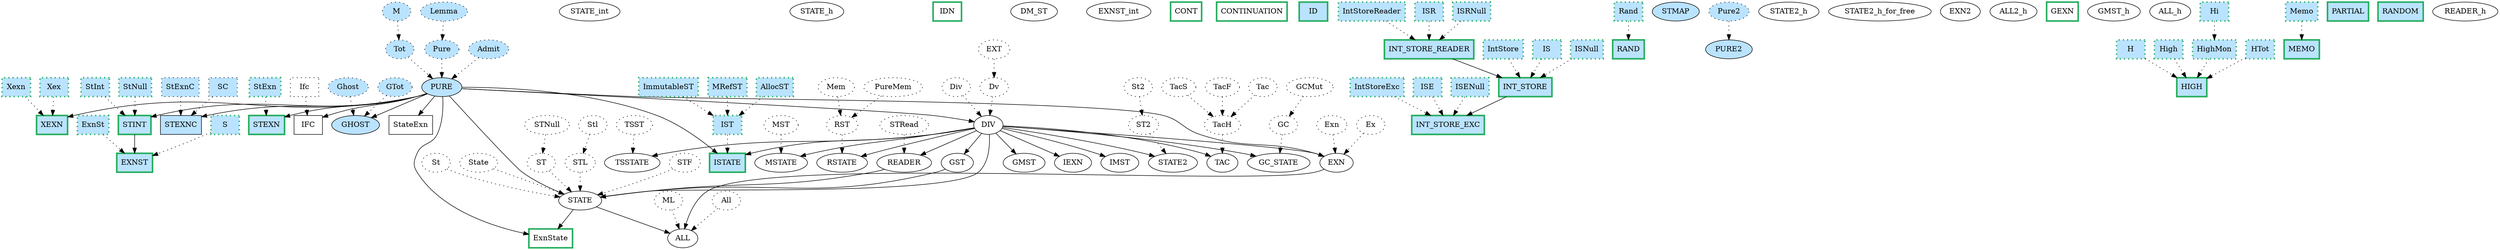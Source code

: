 digraph G {
GC_STATE;
EXN;
STATE_int;
STATE_h;
IDN[shape="box",color="#27ae60",penwidth="3"];
DM_ST;
EXNST_int;
EXNST[style="filled",fillcolor="#bae3ff",shape="box",color="#27ae60",penwidth="3"];
STEXN[style="filled",fillcolor="#bae3ff",shape="box",color="#27ae60",penwidth="3"];
STATE;
IFC[shape="box"];
CONT[shape="box",color="#27ae60",penwidth="3"];
XEXN[style="filled",fillcolor="#bae3ff",shape="box",color="#27ae60",penwidth="3"];
CONTINUATION[shape="box",color="#27ae60",penwidth="3"];
ID[style="filled",fillcolor="#bae3ff",shape="box",color="#27ae60",penwidth="3"];
STINT[style="filled",fillcolor="#bae3ff",shape="box",color="#27ae60",penwidth="3"];
INT_STORE[style="filled",fillcolor="#bae3ff",shape="box",color="#27ae60",penwidth="3"];
INT_STORE_EXC[style="filled",fillcolor="#bae3ff",shape="box",color="#27ae60",penwidth="3"];
INT_STORE_READER[style="filled",fillcolor="#bae3ff",shape="box",color="#27ae60",penwidth="3"];
RAND[style="filled",fillcolor="#bae3ff",shape="box",color="#27ae60",penwidth="3"];
STEXNC[style="filled",fillcolor="#bae3ff",shape="box"];
STMAP[style="filled",fillcolor="#bae3ff"];
PURE2[style="filled",fillcolor="#bae3ff"];
STATE2_h;
STATE2_h_for_free;
EXN2;
ALL2_h;
ExnState[shape="box",color="#27ae60",penwidth="3"];
StateExn[shape="box"];
GEXN[shape="box",color="#27ae60",penwidth="3"];
GMST;
GMST_h;
IEXN;
IMST;
RSTATE;
GHOST[style="filled",fillcolor="#bae3ff"];
DIV;
PURE[style="filled",fillcolor="#bae3ff"];
ALL_h;
ISTATE[style="filled",fillcolor="#bae3ff",shape="box",color="#27ae60",penwidth="3"];
TSSTATE;
MSTATE;
HIGH[style="filled",fillcolor="#bae3ff",shape="box",color="#27ae60",penwidth="3"];
MEMO[style="filled",fillcolor="#bae3ff",shape="box",color="#27ae60",penwidth="3"];
PARTIAL[style="filled",fillcolor="#bae3ff",shape="box",color="#27ae60",penwidth="3"];
RANDOM[style="filled",fillcolor="#bae3ff",shape="box",color="#27ae60",penwidth="3"];
ALL;
READER;
READER_h;
STATE2;
GST;
TAC;
GC[style="dotted"];
GCMut[style="dotted"];
ST[style="dotted"];
Exn[style="dotted"];
Ex[style="dotted"];
ExnSt[style="dotted,filled",fillcolor="#bae3ff",shape="box",color="#27ae60",penwidth="3"];
S[style="dotted,filled",fillcolor="#bae3ff",shape="box",color="#27ae60",penwidth="3"];
STNull[style="dotted"];
Ifc[style="dotted",shape="box"];
StInt[style="dotted,filled",fillcolor="#bae3ff",shape="box",color="#27ae60",penwidth="3"];
StNull[style="dotted,filled",fillcolor="#bae3ff",shape="box",color="#27ae60",penwidth="3"];
IntStore[style="dotted,filled",fillcolor="#bae3ff",shape="box",color="#27ae60",penwidth="3"];
IS[style="dotted,filled",fillcolor="#bae3ff",shape="box",color="#27ae60",penwidth="3"];
IntStoreExc[style="dotted,filled",fillcolor="#bae3ff",shape="box",color="#27ae60",penwidth="3"];
ISE[style="dotted,filled",fillcolor="#bae3ff",shape="box",color="#27ae60",penwidth="3"];
ISENull[style="dotted,filled",fillcolor="#bae3ff",shape="box",color="#27ae60",penwidth="3"];
ISNull[style="dotted,filled",fillcolor="#bae3ff",shape="box",color="#27ae60",penwidth="3"];
IntStoreReader[style="dotted,filled",fillcolor="#bae3ff",shape="box",color="#27ae60",penwidth="3"];
ISR[style="dotted,filled",fillcolor="#bae3ff",shape="box",color="#27ae60",penwidth="3"];
ISRNull[style="dotted,filled",fillcolor="#bae3ff",shape="box",color="#27ae60",penwidth="3"];
Rand[style="dotted,filled",fillcolor="#bae3ff",shape="box",color="#27ae60",penwidth="3"];
StExn[style="dotted,filled",fillcolor="#bae3ff",shape="box",color="#27ae60",penwidth="3"];
StExnC[style="dotted,filled",fillcolor="#bae3ff",shape="box"];
SC[style="dotted,filled",fillcolor="#bae3ff",shape="box"];
Pure2[style="dotted,filled",fillcolor="#bae3ff"];
St[style="dotted"];
RST[style="dotted"];
Mem[style="dotted"];
PureMem[style="dotted"];
State[style="dotted"];
STL[style="dotted"];
Stl[style="dotted"];
STF[style="dotted"];
Pure[style="dotted,filled",fillcolor="#bae3ff"];
Admit[style="dotted,filled",fillcolor="#bae3ff"];
Ghost[style="dotted,filled",fillcolor="#bae3ff"];
Lemma[style="dotted,filled",fillcolor="#bae3ff"];
Div[style="dotted"];
IST[style="dotted,filled",fillcolor="#bae3ff",shape="box",color="#27ae60",penwidth="3"];
AllocST[style="dotted,filled",fillcolor="#bae3ff",shape="box",color="#27ae60",penwidth="3"];
ImmutableST[style="dotted,filled",fillcolor="#bae3ff",shape="box",color="#27ae60",penwidth="3"];
MRefST[style="dotted,filled",fillcolor="#bae3ff",shape="box",color="#27ae60",penwidth="3"];
TSST[style="dotted"];
MST[style="dotted"];
Xexn[style="dotted,filled",fillcolor="#bae3ff",shape="box",color="#27ae60",penwidth="3"];
Xex[style="dotted,filled",fillcolor="#bae3ff",shape="box",color="#27ae60",penwidth="3"];
H[style="dotted,filled",fillcolor="#bae3ff",shape="box",color="#27ae60",penwidth="3"];
High[style="dotted,filled",fillcolor="#bae3ff",shape="box",color="#27ae60",penwidth="3"];
HighMon[style="dotted,filled",fillcolor="#bae3ff",shape="box",color="#27ae60",penwidth="3"];
Hi[style="dotted,filled",fillcolor="#bae3ff",shape="box",color="#27ae60",penwidth="3"];
HTot[style="dotted,filled",fillcolor="#bae3ff",shape="box",color="#27ae60",penwidth="3"];
Memo[style="dotted,filled",fillcolor="#bae3ff",shape="box",color="#27ae60",penwidth="3"];
All[style="dotted"];
ML[style="dotted"];
Dv[style="dotted"];
EXT[style="dotted"];
STRead[style="dotted"];
ST2[style="dotted"];
St2[style="dotted"];
TacH[style="dotted"];
Tac[style="dotted"];
TacS[style="dotted"];
TacF[style="dotted"];
Tot[style="dotted,filled",fillcolor="#bae3ff"];
GTot[style="dotted,filled",fillcolor="#bae3ff"];
M[style="dotted,filled",fillcolor="#bae3ff"];
EXN->ALL;
STATE->ExnState;
STATE->ALL;
STINT->EXNST;
INT_STORE->INT_STORE_EXC;
INT_STORE_READER->INT_STORE;
DIV->GC_STATE;
DIV->GMST;
DIV->IEXN;
DIV->IMST;
DIV->STATE;
DIV->RSTATE;
DIV->EXN;
DIV->ISTATE;
DIV->TSSTATE;
DIV->MSTATE;
DIV->READER;
DIV->STATE2;
DIV->GST;
DIV->TAC;
PURE->STATE;
PURE->IFC;
PURE->STINT;
PURE->STEXN;
PURE->STEXNC;
PURE->EXN;
PURE->ExnState;
PURE->StateExn;
PURE->GHOST;
PURE->DIV;
PURE->ISTATE;
PURE->XEXN;
READER->STATE;
GST->STATE;
GC->GC_STATE[style="dotted"];
GCMut->GC[style="dotted"];
ST->STATE[style="dotted"];
Exn->EXN[style="dotted"];
Ex->EXN[style="dotted"];
ExnSt->EXNST[style="dotted"];
S->EXNST[style="dotted"];
STNull->ST[style="dotted"];
Ifc->IFC[style="dotted"];
StInt->STINT[style="dotted"];
StNull->STINT[style="dotted"];
IntStore->INT_STORE[style="dotted"];
IS->INT_STORE[style="dotted"];
IntStoreExc->INT_STORE_EXC[style="dotted"];
ISE->INT_STORE_EXC[style="dotted"];
ISENull->INT_STORE_EXC[style="dotted"];
ISNull->INT_STORE[style="dotted"];
IntStoreReader->INT_STORE_READER[style="dotted"];
ISR->INT_STORE_READER[style="dotted"];
ISRNull->INT_STORE_READER[style="dotted"];
Rand->RAND[style="dotted"];
StExn->STEXN[style="dotted"];
StExnC->STEXNC[style="dotted"];
SC->STEXNC[style="dotted"];
Pure2->PURE2[style="dotted"];
St->STATE[style="dotted"];
RST->RSTATE[style="dotted"];
Mem->RST[style="dotted"];
PureMem->RST[style="dotted"];
State->STATE[style="dotted"];
STL->STATE[style="dotted"];
Stl->STL[style="dotted"];
STF->STATE[style="dotted"];
Pure->PURE[style="dotted"];
Admit->PURE[style="dotted"];
Ghost->GHOST[style="dotted"];
Lemma->Pure[style="dotted"];
Div->DIV[style="dotted"];
IST->ISTATE[style="dotted"];
AllocST->IST[style="dotted"];
ImmutableST->IST[style="dotted"];
MRefST->IST[style="dotted"];
TSST->TSSTATE[style="dotted"];
MST->MSTATE[style="dotted"];
Xexn->XEXN[style="dotted"];
Xex->XEXN[style="dotted"];
H->HIGH[style="dotted"];
High->HIGH[style="dotted"];
HighMon->HIGH[style="dotted"];
Hi->HighMon[style="dotted"];
HTot->HIGH[style="dotted"];
Memo->MEMO[style="dotted"];
All->ALL[style="dotted"];
ML->ALL[style="dotted"];
Dv->DIV[style="dotted"];
EXT->Dv[style="dotted"];
STRead->READER[style="dotted"];
ST2->STATE2[style="dotted"];
St2->ST2[style="dotted"];
TacH->TAC[style="dotted"];
Tac->TacH[style="dotted"];
TacS->TacH[style="dotted"];
TacF->TacH[style="dotted"];
Tot->PURE[style="dotted"];
GTot->GHOST[style="dotted"];
M->Tot[style="dotted"];

}

